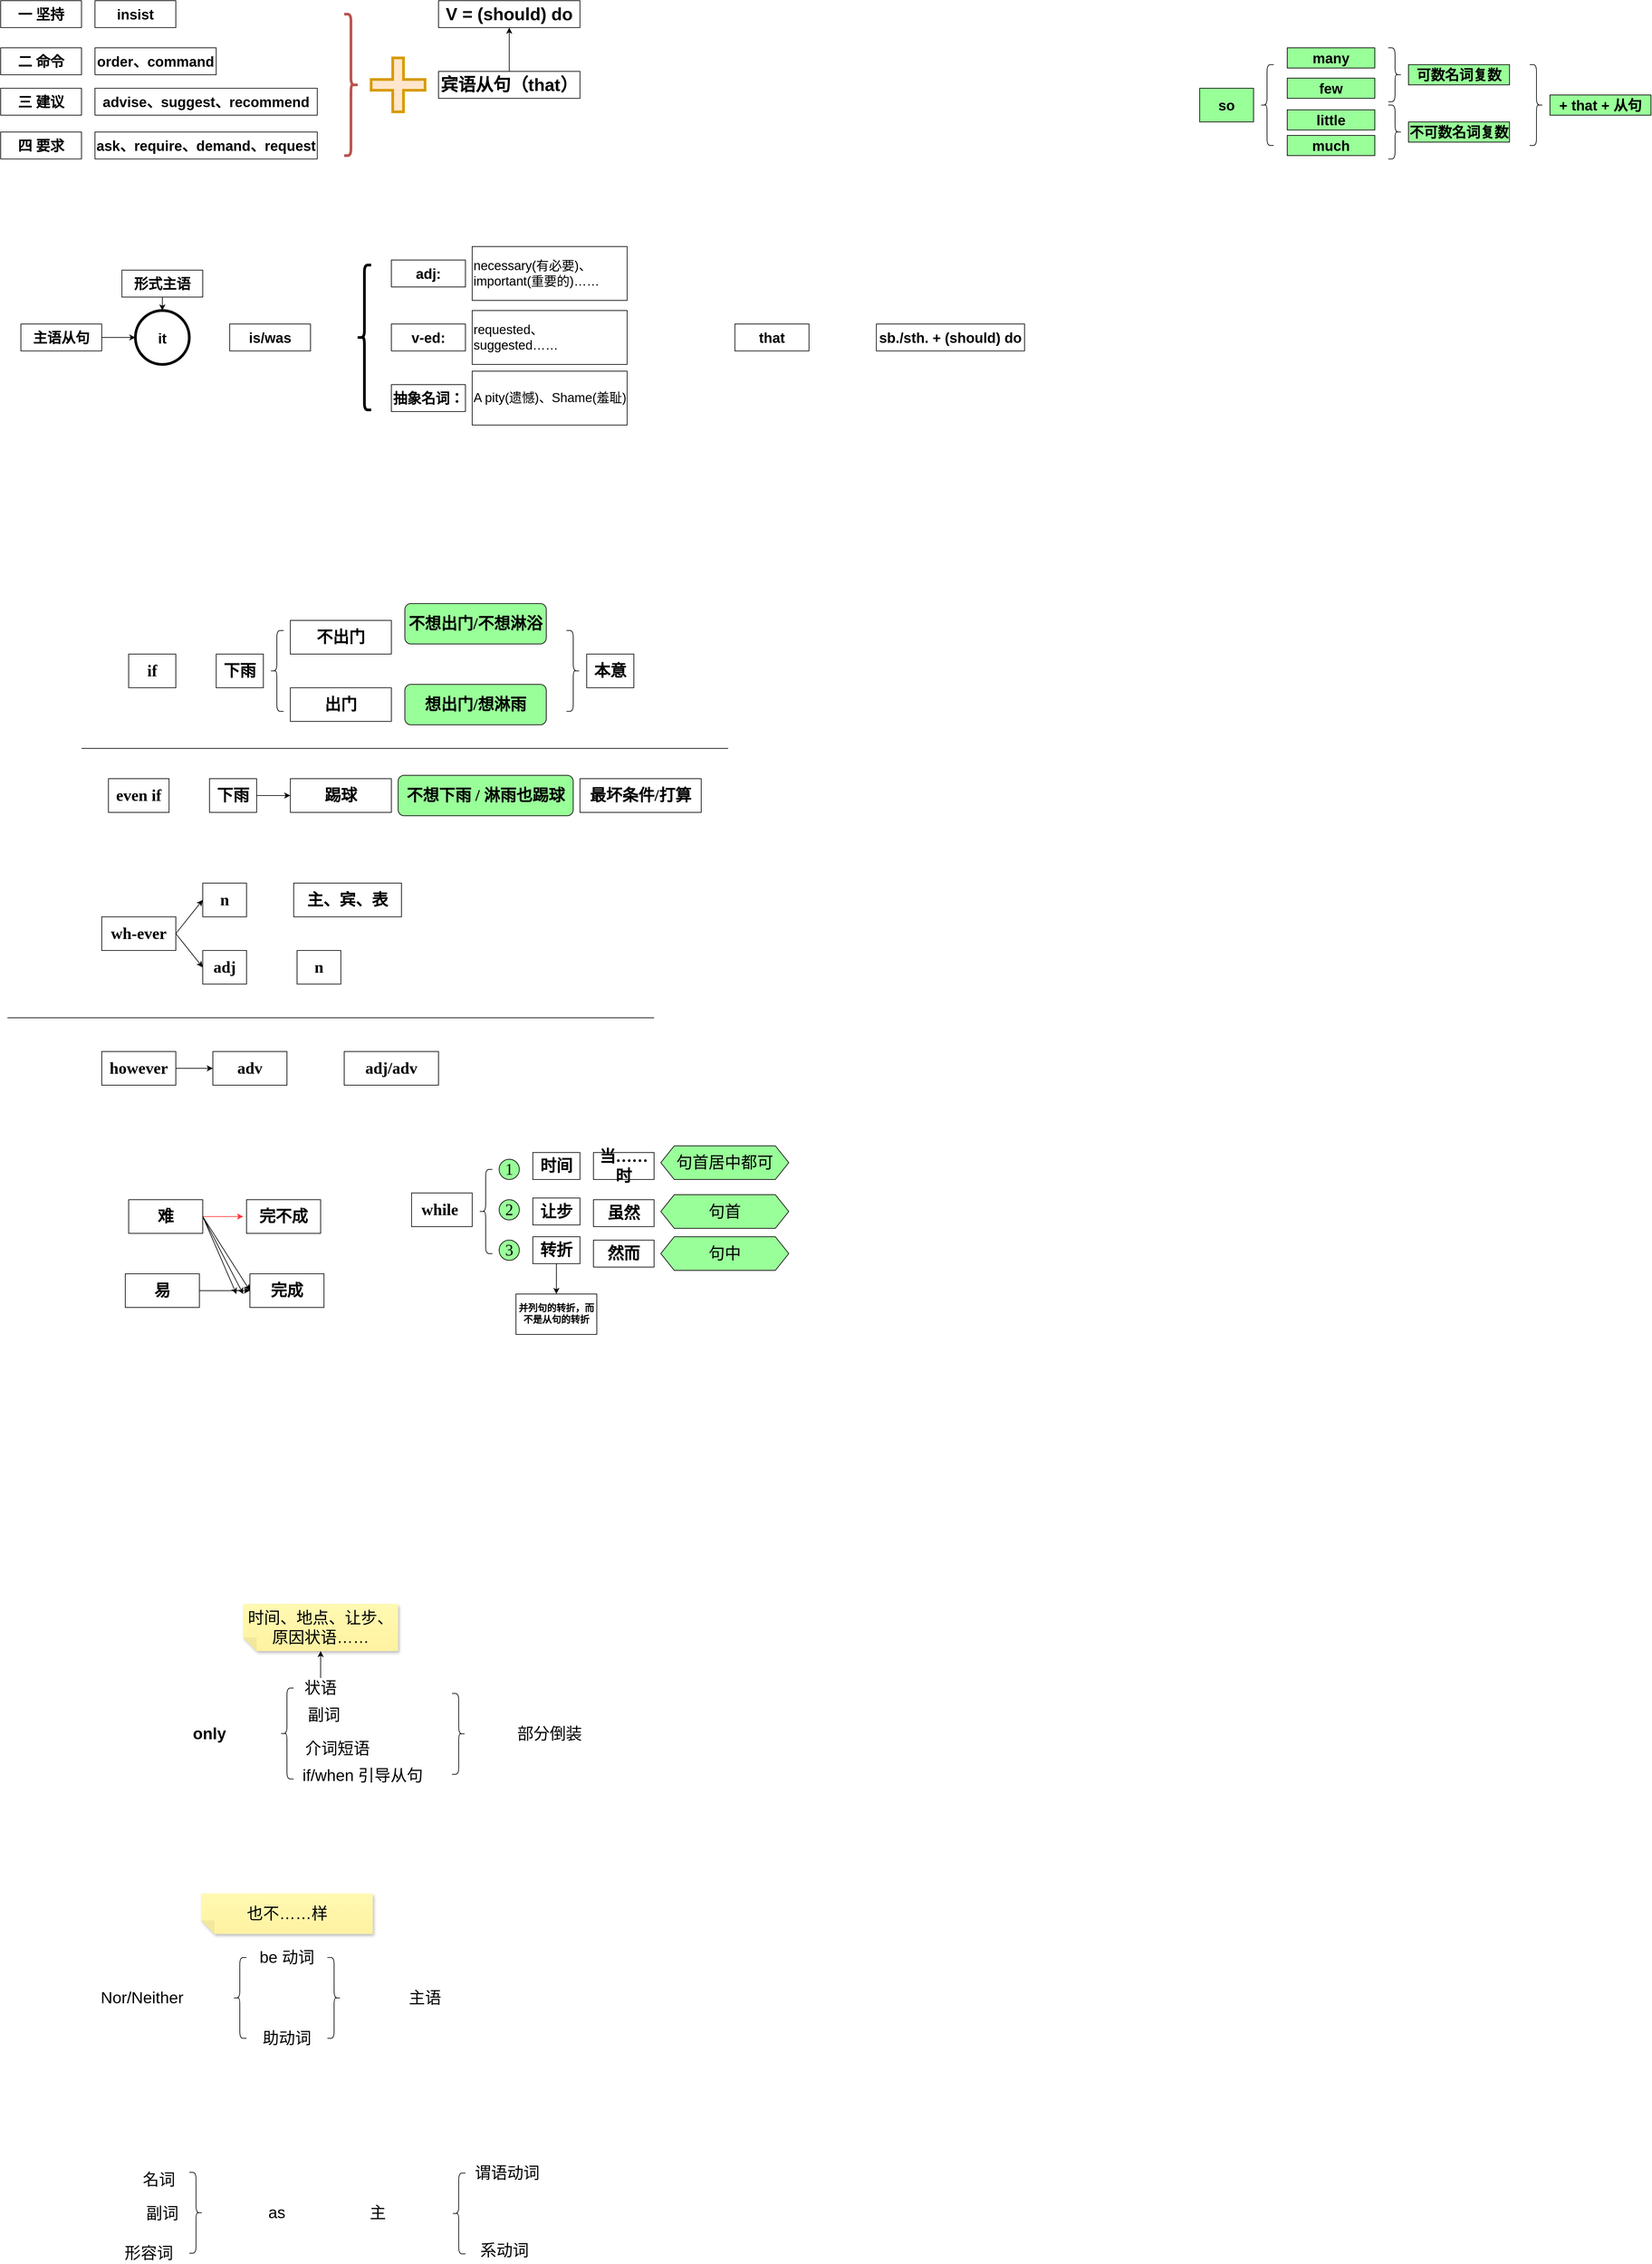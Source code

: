 <mxfile version="20.8.20" type="github">
  <diagram id="H5bZnThyTOFxZsQUVONp" name="第 1 页">
    <mxGraphModel dx="1196" dy="581" grid="1" gridSize="10" guides="1" tooltips="1" connect="1" arrows="1" fold="1" page="1" pageScale="1" pageWidth="1654" pageHeight="2336" math="0" shadow="0">
      <root>
        <mxCell id="0" />
        <mxCell id="1" parent="0" />
        <mxCell id="KYvv3Hid_eQUctE69m2f-2" value="&lt;b&gt;&lt;font style=&quot;font-size: 21px;&quot;&gt;insist&lt;/font&gt;&lt;/b&gt;" style="rounded=0;whiteSpace=wrap;html=1;" parent="1" vertex="1">
          <mxGeometry x="160" y="160" width="120" height="40" as="geometry" />
        </mxCell>
        <mxCell id="KYvv3Hid_eQUctE69m2f-3" value="&lt;span style=&quot;font-size: 21px;&quot;&gt;&lt;b&gt;order、command&lt;/b&gt;&lt;/span&gt;" style="rounded=0;whiteSpace=wrap;html=1;" parent="1" vertex="1">
          <mxGeometry x="160" y="230" width="180" height="40" as="geometry" />
        </mxCell>
        <mxCell id="KYvv3Hid_eQUctE69m2f-4" value="&lt;b&gt;&lt;font style=&quot;font-size: 21px;&quot;&gt;advise、suggest、recommend&lt;/font&gt;&lt;/b&gt;" style="rounded=0;whiteSpace=wrap;html=1;" parent="1" vertex="1">
          <mxGeometry x="160" y="290" width="330" height="40" as="geometry" />
        </mxCell>
        <mxCell id="KYvv3Hid_eQUctE69m2f-10" value="" style="shape=curlyBracket;whiteSpace=wrap;html=1;rounded=1;flipH=1;fontSize=21;fillColor=#f8cecc;strokeColor=#b85450;strokeWidth=4;" parent="1" vertex="1">
          <mxGeometry x="530" y="180" width="20" height="210" as="geometry" />
        </mxCell>
        <mxCell id="KYvv3Hid_eQUctE69m2f-27" style="edgeStyle=orthogonalEdgeStyle;rounded=0;orthogonalLoop=1;jettySize=auto;html=1;exitX=0.5;exitY=0;exitDx=0;exitDy=0;entryX=0.5;entryY=1;entryDx=0;entryDy=0;fontSize=26;" parent="1" source="KYvv3Hid_eQUctE69m2f-13" target="KYvv3Hid_eQUctE69m2f-26" edge="1">
          <mxGeometry relative="1" as="geometry" />
        </mxCell>
        <mxCell id="KYvv3Hid_eQUctE69m2f-13" value="&lt;b style=&quot;&quot;&gt;&lt;font style=&quot;font-size: 26px;&quot;&gt;宾语从句（that）&lt;/font&gt;&lt;/b&gt;" style="rounded=0;whiteSpace=wrap;html=1;" parent="1" vertex="1">
          <mxGeometry x="670" y="265" width="210" height="40" as="geometry" />
        </mxCell>
        <mxCell id="KYvv3Hid_eQUctE69m2f-20" value="&lt;b&gt;&lt;font style=&quot;font-size: 21px;&quot;&gt;ask、require、demand、request&lt;/font&gt;&lt;/b&gt;" style="rounded=0;whiteSpace=wrap;html=1;" parent="1" vertex="1">
          <mxGeometry x="160" y="355" width="330" height="40" as="geometry" />
        </mxCell>
        <mxCell id="KYvv3Hid_eQUctE69m2f-21" value="&lt;span style=&quot;font-size: 21px;&quot;&gt;&lt;b&gt;一 坚持&lt;/b&gt;&lt;/span&gt;" style="rounded=0;whiteSpace=wrap;html=1;" parent="1" vertex="1">
          <mxGeometry x="20" y="160" width="120" height="40" as="geometry" />
        </mxCell>
        <mxCell id="KYvv3Hid_eQUctE69m2f-22" value="&lt;span style=&quot;font-size: 21px;&quot;&gt;&lt;b&gt;二 命令&lt;/b&gt;&lt;/span&gt;" style="rounded=0;whiteSpace=wrap;html=1;" parent="1" vertex="1">
          <mxGeometry x="20" y="230" width="120" height="40" as="geometry" />
        </mxCell>
        <mxCell id="KYvv3Hid_eQUctE69m2f-23" value="&lt;span style=&quot;font-size: 21px;&quot;&gt;&lt;b&gt;三 建议&lt;/b&gt;&lt;/span&gt;" style="rounded=0;whiteSpace=wrap;html=1;" parent="1" vertex="1">
          <mxGeometry x="20" y="290" width="120" height="40" as="geometry" />
        </mxCell>
        <mxCell id="KYvv3Hid_eQUctE69m2f-24" value="&lt;span style=&quot;font-size: 21px;&quot;&gt;&lt;b&gt;四 要求&lt;/b&gt;&lt;/span&gt;" style="rounded=0;whiteSpace=wrap;html=1;" parent="1" vertex="1">
          <mxGeometry x="20" y="355" width="120" height="40" as="geometry" />
        </mxCell>
        <mxCell id="KYvv3Hid_eQUctE69m2f-25" value="" style="shape=cross;whiteSpace=wrap;html=1;strokeWidth=4;fontSize=21;fillColor=#ffe6cc;strokeColor=#d79b00;" parent="1" vertex="1">
          <mxGeometry x="570" y="245" width="80" height="80" as="geometry" />
        </mxCell>
        <mxCell id="KYvv3Hid_eQUctE69m2f-26" value="&lt;b style=&quot;&quot;&gt;&lt;font style=&quot;font-size: 26px;&quot;&gt;V = (should) do&lt;/font&gt;&lt;/b&gt;" style="rounded=0;whiteSpace=wrap;html=1;" parent="1" vertex="1">
          <mxGeometry x="670" y="160" width="210" height="40" as="geometry" />
        </mxCell>
        <mxCell id="KYvv3Hid_eQUctE69m2f-33" style="edgeStyle=orthogonalEdgeStyle;rounded=0;orthogonalLoop=1;jettySize=auto;html=1;exitX=1;exitY=0.5;exitDx=0;exitDy=0;entryX=0;entryY=0.5;entryDx=0;entryDy=0;fontSize=26;" parent="1" source="KYvv3Hid_eQUctE69m2f-28" target="KYvv3Hid_eQUctE69m2f-30" edge="1">
          <mxGeometry relative="1" as="geometry" />
        </mxCell>
        <mxCell id="KYvv3Hid_eQUctE69m2f-28" value="&lt;span style=&quot;font-size: 21px;&quot;&gt;&lt;b&gt;主语从句&lt;/b&gt;&lt;/span&gt;" style="rounded=0;whiteSpace=wrap;html=1;" parent="1" vertex="1">
          <mxGeometry x="50" y="640" width="120" height="40" as="geometry" />
        </mxCell>
        <mxCell id="KYvv3Hid_eQUctE69m2f-30" value="&lt;span style=&quot;font-size: 21px;&quot;&gt;&lt;b&gt;it&lt;/b&gt;&lt;/span&gt;" style="ellipse;whiteSpace=wrap;html=1;aspect=fixed;strokeWidth=4;fontSize=26;" parent="1" vertex="1">
          <mxGeometry x="220" y="620" width="80" height="80" as="geometry" />
        </mxCell>
        <mxCell id="KYvv3Hid_eQUctE69m2f-32" value="" style="edgeStyle=orthogonalEdgeStyle;rounded=0;orthogonalLoop=1;jettySize=auto;html=1;fontSize=26;" parent="1" source="KYvv3Hid_eQUctE69m2f-31" target="KYvv3Hid_eQUctE69m2f-30" edge="1">
          <mxGeometry relative="1" as="geometry" />
        </mxCell>
        <mxCell id="KYvv3Hid_eQUctE69m2f-31" value="&lt;span style=&quot;font-size: 21px;&quot;&gt;&lt;b&gt;形式主语&lt;/b&gt;&lt;/span&gt;" style="rounded=0;whiteSpace=wrap;html=1;" parent="1" vertex="1">
          <mxGeometry x="200" y="560" width="120" height="40" as="geometry" />
        </mxCell>
        <mxCell id="KYvv3Hid_eQUctE69m2f-34" value="&lt;span style=&quot;font-size: 21px;&quot;&gt;&lt;b&gt;is/was&lt;/b&gt;&lt;/span&gt;" style="rounded=0;whiteSpace=wrap;html=1;" parent="1" vertex="1">
          <mxGeometry x="360" y="640" width="120" height="40" as="geometry" />
        </mxCell>
        <mxCell id="KYvv3Hid_eQUctE69m2f-35" value="" style="shape=image;html=1;verticalAlign=top;verticalLabelPosition=bottom;labelBackgroundColor=#ffffff;imageAspect=0;aspect=fixed;image=https://cdn4.iconfinder.com/data/icons/evil-icons-user-interface/64/plus-128.png;strokeWidth=4;fontSize=26;" parent="1" vertex="1">
          <mxGeometry x="310" y="640" width="40" height="40" as="geometry" />
        </mxCell>
        <mxCell id="KYvv3Hid_eQUctE69m2f-36" value="" style="shape=image;html=1;verticalAlign=top;verticalLabelPosition=bottom;labelBackgroundColor=#ffffff;imageAspect=0;aspect=fixed;image=https://cdn4.iconfinder.com/data/icons/evil-icons-user-interface/64/plus-128.png;strokeWidth=4;fontSize=26;" parent="1" vertex="1">
          <mxGeometry x="490" y="640" width="40" height="40" as="geometry" />
        </mxCell>
        <mxCell id="KYvv3Hid_eQUctE69m2f-37" value="" style="shape=curlyBracket;whiteSpace=wrap;html=1;rounded=1;strokeWidth=4;fontSize=26;" parent="1" vertex="1">
          <mxGeometry x="550" y="552.5" width="20" height="215" as="geometry" />
        </mxCell>
        <mxCell id="KYvv3Hid_eQUctE69m2f-38" value="&lt;span style=&quot;font-size: 21px;&quot;&gt;&lt;b&gt;adj:&lt;/b&gt;&lt;/span&gt;" style="rounded=0;whiteSpace=wrap;html=1;" parent="1" vertex="1">
          <mxGeometry x="600" y="545" width="110" height="40" as="geometry" />
        </mxCell>
        <mxCell id="KYvv3Hid_eQUctE69m2f-39" value="&lt;span style=&quot;font-size: 21px;&quot;&gt;&lt;b&gt;v-ed:&lt;/b&gt;&lt;/span&gt;" style="rounded=0;whiteSpace=wrap;html=1;" parent="1" vertex="1">
          <mxGeometry x="600" y="640" width="110" height="40" as="geometry" />
        </mxCell>
        <mxCell id="KYvv3Hid_eQUctE69m2f-40" value="&lt;span style=&quot;font-size: 21px;&quot;&gt;&lt;b&gt;抽象名词：&lt;/b&gt;&lt;/span&gt;" style="rounded=0;whiteSpace=wrap;html=1;" parent="1" vertex="1">
          <mxGeometry x="600" y="730" width="110" height="40" as="geometry" />
        </mxCell>
        <mxCell id="KYvv3Hid_eQUctE69m2f-41" value="&lt;font style=&quot;font-size: 19px;&quot;&gt;necessary(有必要)、important(重要的)……&lt;/font&gt;&lt;div style=&quot;&quot;&gt;&lt;/div&gt;" style="rounded=0;whiteSpace=wrap;html=1;align=left;" parent="1" vertex="1">
          <mxGeometry x="720" y="525" width="230" height="80" as="geometry" />
        </mxCell>
        <mxCell id="KYvv3Hid_eQUctE69m2f-42" value="&lt;font style=&quot;font-size: 19px;&quot;&gt;requested、suggested……&lt;/font&gt;&lt;div style=&quot;&quot;&gt;&lt;/div&gt;" style="rounded=0;whiteSpace=wrap;html=1;align=left;" parent="1" vertex="1">
          <mxGeometry x="720" y="620" width="230" height="80" as="geometry" />
        </mxCell>
        <mxCell id="KYvv3Hid_eQUctE69m2f-43" value="&lt;font style=&quot;font-size: 19px;&quot;&gt;A pity(遗憾)、Shame(羞耻)&lt;/font&gt;&lt;div style=&quot;&quot;&gt;&lt;/div&gt;" style="rounded=0;whiteSpace=wrap;html=1;align=left;" parent="1" vertex="1">
          <mxGeometry x="720" y="710" width="230" height="80" as="geometry" />
        </mxCell>
        <mxCell id="KYvv3Hid_eQUctE69m2f-44" value="" style="shape=image;html=1;verticalAlign=top;verticalLabelPosition=bottom;labelBackgroundColor=#ffffff;imageAspect=0;aspect=fixed;image=https://cdn4.iconfinder.com/data/icons/evil-icons-user-interface/64/plus-128.png;strokeWidth=4;fontSize=26;" parent="1" vertex="1">
          <mxGeometry x="1000" y="617.5" width="85" height="85" as="geometry" />
        </mxCell>
        <mxCell id="KYvv3Hid_eQUctE69m2f-45" value="&lt;span style=&quot;font-size: 21px;&quot;&gt;&lt;b&gt;that&lt;/b&gt;&lt;/span&gt;" style="rounded=0;whiteSpace=wrap;html=1;" parent="1" vertex="1">
          <mxGeometry x="1110" y="640" width="110" height="40" as="geometry" />
        </mxCell>
        <mxCell id="KYvv3Hid_eQUctE69m2f-46" value="" style="shape=image;html=1;verticalAlign=top;verticalLabelPosition=bottom;labelBackgroundColor=#ffffff;imageAspect=0;aspect=fixed;image=https://cdn4.iconfinder.com/data/icons/evil-icons-user-interface/64/plus-128.png;strokeWidth=4;fontSize=26;" parent="1" vertex="1">
          <mxGeometry x="1250" y="640" width="40" height="40" as="geometry" />
        </mxCell>
        <mxCell id="KYvv3Hid_eQUctE69m2f-47" value="&lt;span style=&quot;font-size: 21px;&quot;&gt;&lt;b&gt;sb./sth. + (should) do&lt;/b&gt;&lt;/span&gt;" style="rounded=0;whiteSpace=wrap;html=1;" parent="1" vertex="1">
          <mxGeometry x="1320" y="640" width="220" height="40" as="geometry" />
        </mxCell>
        <mxCell id="7__XzJdbbIcyg_RKuoEv-1" value="&lt;font style=&quot;font-size: 24px;&quot; face=&quot;Comic Sans MS&quot;&gt;&lt;b&gt;if&lt;/b&gt;&lt;/font&gt;" style="rounded=0;whiteSpace=wrap;html=1;" parent="1" vertex="1">
          <mxGeometry x="210" y="1130" width="70" height="50" as="geometry" />
        </mxCell>
        <mxCell id="7__XzJdbbIcyg_RKuoEv-2" value="&lt;font face=&quot;Comic Sans MS&quot;&gt;&lt;span style=&quot;font-size: 24px;&quot;&gt;&lt;b&gt;下雨&lt;/b&gt;&lt;/span&gt;&lt;/font&gt;" style="rounded=0;whiteSpace=wrap;html=1;" parent="1" vertex="1">
          <mxGeometry x="340" y="1130" width="70" height="50" as="geometry" />
        </mxCell>
        <mxCell id="7__XzJdbbIcyg_RKuoEv-3" value="" style="shape=image;html=1;verticalAlign=top;verticalLabelPosition=bottom;labelBackgroundColor=#ffffff;imageAspect=0;aspect=fixed;image=https://cdn4.iconfinder.com/data/icons/evil-icons-user-interface/64/plus-128.png;strokeColor=#000000;fontSize=18;fillColor=#FFFFFF;fontFamily=Comic Sans MS;" parent="1" vertex="1">
          <mxGeometry x="280" y="1130" width="50" height="50" as="geometry" />
        </mxCell>
        <mxCell id="7__XzJdbbIcyg_RKuoEv-4" value="" style="shape=curlyBracket;whiteSpace=wrap;html=1;rounded=1;labelPosition=left;verticalLabelPosition=middle;align=right;verticalAlign=middle;strokeColor=#000000;fontFamily=Comic Sans MS;fontSize=24;" parent="1" vertex="1">
          <mxGeometry x="420" y="1095" width="20" height="120" as="geometry" />
        </mxCell>
        <mxCell id="7__XzJdbbIcyg_RKuoEv-5" value="&lt;font face=&quot;Comic Sans MS&quot;&gt;&lt;span style=&quot;font-size: 24px;&quot;&gt;&lt;b&gt;不出门&lt;/b&gt;&lt;/span&gt;&lt;/font&gt;" style="rounded=0;whiteSpace=wrap;html=1;" parent="1" vertex="1">
          <mxGeometry x="450" y="1080" width="150" height="50" as="geometry" />
        </mxCell>
        <mxCell id="7__XzJdbbIcyg_RKuoEv-6" value="&lt;font face=&quot;Comic Sans MS&quot;&gt;&lt;span style=&quot;font-size: 24px;&quot;&gt;&lt;b&gt;出门&lt;/b&gt;&lt;/span&gt;&lt;/font&gt;" style="rounded=0;whiteSpace=wrap;html=1;" parent="1" vertex="1">
          <mxGeometry x="450" y="1180" width="150" height="50" as="geometry" />
        </mxCell>
        <mxCell id="7__XzJdbbIcyg_RKuoEv-9" value="&lt;b style=&quot;border-color: var(--border-color);&quot;&gt;不想出门/不想淋浴&lt;/b&gt;" style="rounded=1;whiteSpace=wrap;html=1;fontFamily=Comic Sans MS;fontSize=24;fillColor=#99FF99;" parent="1" vertex="1">
          <mxGeometry x="620" y="1055" width="210" height="60" as="geometry" />
        </mxCell>
        <mxCell id="7__XzJdbbIcyg_RKuoEv-10" value="&lt;b style=&quot;border-color: var(--border-color);&quot;&gt;想出门/想淋雨&lt;/b&gt;" style="rounded=1;whiteSpace=wrap;html=1;fontFamily=Comic Sans MS;fontSize=24;fillColor=#99FF99;" parent="1" vertex="1">
          <mxGeometry x="620" y="1175" width="210" height="60" as="geometry" />
        </mxCell>
        <mxCell id="7__XzJdbbIcyg_RKuoEv-11" value="" style="shape=curlyBracket;whiteSpace=wrap;html=1;rounded=1;flipH=1;labelPosition=right;verticalLabelPosition=middle;align=left;verticalAlign=middle;strokeColor=#000000;fontFamily=Comic Sans MS;fontSize=24;fillColor=#99FF99;" parent="1" vertex="1">
          <mxGeometry x="860" y="1095" width="20" height="120" as="geometry" />
        </mxCell>
        <mxCell id="7__XzJdbbIcyg_RKuoEv-12" value="&lt;font face=&quot;Comic Sans MS&quot;&gt;&lt;span style=&quot;font-size: 24px;&quot;&gt;&lt;b&gt;本意&lt;/b&gt;&lt;/span&gt;&lt;/font&gt;" style="rounded=0;whiteSpace=wrap;html=1;" parent="1" vertex="1">
          <mxGeometry x="890" y="1130" width="70" height="50" as="geometry" />
        </mxCell>
        <mxCell id="7__XzJdbbIcyg_RKuoEv-14" value="" style="endArrow=none;html=1;rounded=0;fontFamily=Comic Sans MS;fontSize=24;" parent="1" edge="1">
          <mxGeometry width="50" height="50" relative="1" as="geometry">
            <mxPoint x="140" y="1270" as="sourcePoint" />
            <mxPoint x="1100" y="1270" as="targetPoint" />
          </mxGeometry>
        </mxCell>
        <mxCell id="7__XzJdbbIcyg_RKuoEv-15" value="&lt;font style=&quot;font-size: 24px;&quot; face=&quot;Comic Sans MS&quot;&gt;&lt;b&gt;even if&lt;/b&gt;&lt;/font&gt;" style="rounded=0;whiteSpace=wrap;html=1;" parent="1" vertex="1">
          <mxGeometry x="180" y="1315" width="90" height="50" as="geometry" />
        </mxCell>
        <mxCell id="7__XzJdbbIcyg_RKuoEv-25" style="edgeStyle=orthogonalEdgeStyle;rounded=0;orthogonalLoop=1;jettySize=auto;html=1;exitX=1;exitY=0.5;exitDx=0;exitDy=0;entryX=0;entryY=0.5;entryDx=0;entryDy=0;fontFamily=Comic Sans MS;fontSize=24;" parent="1" source="7__XzJdbbIcyg_RKuoEv-16" target="7__XzJdbbIcyg_RKuoEv-19" edge="1">
          <mxGeometry relative="1" as="geometry" />
        </mxCell>
        <mxCell id="7__XzJdbbIcyg_RKuoEv-16" value="&lt;font face=&quot;Comic Sans MS&quot;&gt;&lt;span style=&quot;font-size: 24px;&quot;&gt;&lt;b&gt;下雨&lt;/b&gt;&lt;/span&gt;&lt;/font&gt;" style="rounded=0;whiteSpace=wrap;html=1;" parent="1" vertex="1">
          <mxGeometry x="330" y="1315" width="70" height="50" as="geometry" />
        </mxCell>
        <mxCell id="7__XzJdbbIcyg_RKuoEv-17" value="" style="shape=image;html=1;verticalAlign=top;verticalLabelPosition=bottom;labelBackgroundColor=#ffffff;imageAspect=0;aspect=fixed;image=https://cdn4.iconfinder.com/data/icons/evil-icons-user-interface/64/plus-128.png;strokeColor=#000000;fontSize=18;fillColor=#FFFFFF;fontFamily=Comic Sans MS;" parent="1" vertex="1">
          <mxGeometry x="270" y="1315" width="50" height="50" as="geometry" />
        </mxCell>
        <mxCell id="7__XzJdbbIcyg_RKuoEv-19" value="&lt;font face=&quot;Comic Sans MS&quot;&gt;&lt;span style=&quot;font-size: 24px;&quot;&gt;&lt;b&gt;踢球&lt;/b&gt;&lt;/span&gt;&lt;/font&gt;" style="rounded=0;whiteSpace=wrap;html=1;" parent="1" vertex="1">
          <mxGeometry x="450" y="1315" width="150" height="50" as="geometry" />
        </mxCell>
        <mxCell id="7__XzJdbbIcyg_RKuoEv-21" value="&lt;b style=&quot;border-color: var(--border-color);&quot;&gt;不想下雨 / 淋雨也踢球&lt;/b&gt;" style="rounded=1;whiteSpace=wrap;html=1;fontFamily=Comic Sans MS;fontSize=24;fillColor=#99FF99;" parent="1" vertex="1">
          <mxGeometry x="610" y="1310" width="260" height="60" as="geometry" />
        </mxCell>
        <mxCell id="7__XzJdbbIcyg_RKuoEv-24" value="&lt;font face=&quot;Comic Sans MS&quot;&gt;&lt;span style=&quot;font-size: 24px;&quot;&gt;&lt;b&gt;最坏条件/打算&lt;/b&gt;&lt;/span&gt;&lt;/font&gt;" style="rounded=0;whiteSpace=wrap;html=1;" parent="1" vertex="1">
          <mxGeometry x="880" y="1315" width="180" height="50" as="geometry" />
        </mxCell>
        <mxCell id="7__XzJdbbIcyg_RKuoEv-29" style="rounded=0;orthogonalLoop=1;jettySize=auto;html=1;exitX=1;exitY=0.5;exitDx=0;exitDy=0;entryX=0;entryY=0.5;entryDx=0;entryDy=0;fontFamily=Comic Sans MS;fontSize=24;" parent="1" source="7__XzJdbbIcyg_RKuoEv-26" edge="1">
          <mxGeometry relative="1" as="geometry">
            <mxPoint x="320" y="1495" as="targetPoint" />
          </mxGeometry>
        </mxCell>
        <mxCell id="7__XzJdbbIcyg_RKuoEv-30" style="edgeStyle=none;rounded=0;orthogonalLoop=1;jettySize=auto;html=1;exitX=1;exitY=0.5;exitDx=0;exitDy=0;entryX=0;entryY=0.5;entryDx=0;entryDy=0;fontFamily=Comic Sans MS;fontSize=24;" parent="1" source="7__XzJdbbIcyg_RKuoEv-26" edge="1">
          <mxGeometry relative="1" as="geometry">
            <mxPoint x="320" y="1595" as="targetPoint" />
          </mxGeometry>
        </mxCell>
        <mxCell id="7__XzJdbbIcyg_RKuoEv-26" value="&lt;font style=&quot;font-size: 24px;&quot; face=&quot;Comic Sans MS&quot;&gt;&lt;b&gt;wh-ever&lt;/b&gt;&lt;/font&gt;" style="rounded=0;whiteSpace=wrap;html=1;" parent="1" vertex="1">
          <mxGeometry x="170" y="1520" width="110" height="50" as="geometry" />
        </mxCell>
        <mxCell id="7__XzJdbbIcyg_RKuoEv-31" value="&lt;font style=&quot;font-size: 24px;&quot; face=&quot;Comic Sans MS&quot;&gt;&lt;b&gt;n&lt;/b&gt;&lt;/font&gt;" style="rounded=0;whiteSpace=wrap;html=1;" parent="1" vertex="1">
          <mxGeometry x="320" y="1470" width="65" height="50" as="geometry" />
        </mxCell>
        <mxCell id="7__XzJdbbIcyg_RKuoEv-32" value="&lt;font style=&quot;font-size: 24px;&quot; face=&quot;Comic Sans MS&quot;&gt;&lt;b&gt;adj&lt;/b&gt;&lt;/font&gt;" style="rounded=0;whiteSpace=wrap;html=1;" parent="1" vertex="1">
          <mxGeometry x="320" y="1570" width="65" height="50" as="geometry" />
        </mxCell>
        <mxCell id="7__XzJdbbIcyg_RKuoEv-35" value="" style="shape=image;html=1;verticalAlign=top;verticalLabelPosition=bottom;labelBackgroundColor=#ffffff;imageAspect=0;aspect=fixed;image=https://cdn4.iconfinder.com/data/icons/evil-icons-user-interface/64/plus-128.png;strokeColor=#000000;fontSize=18;fillColor=#FFFFFF;fontFamily=Comic Sans MS;" parent="1" vertex="1">
          <mxGeometry x="390" y="1470" width="50" height="50" as="geometry" />
        </mxCell>
        <mxCell id="7__XzJdbbIcyg_RKuoEv-36" value="" style="shape=image;html=1;verticalAlign=top;verticalLabelPosition=bottom;labelBackgroundColor=#ffffff;imageAspect=0;aspect=fixed;image=https://cdn4.iconfinder.com/data/icons/evil-icons-user-interface/64/plus-128.png;strokeColor=#000000;fontSize=18;fillColor=#FFFFFF;fontFamily=Comic Sans MS;" parent="1" vertex="1">
          <mxGeometry x="390" y="1570" width="50" height="50" as="geometry" />
        </mxCell>
        <mxCell id="7__XzJdbbIcyg_RKuoEv-37" value="&lt;font style=&quot;font-size: 24px;&quot; face=&quot;Comic Sans MS&quot;&gt;&lt;b&gt;主、宾、表&lt;/b&gt;&lt;/font&gt;" style="rounded=0;whiteSpace=wrap;html=1;" parent="1" vertex="1">
          <mxGeometry x="455" y="1470" width="160" height="50" as="geometry" />
        </mxCell>
        <mxCell id="7__XzJdbbIcyg_RKuoEv-38" value="&lt;font style=&quot;font-size: 24px;&quot; face=&quot;Comic Sans MS&quot;&gt;&lt;b&gt;n&lt;/b&gt;&lt;/font&gt;" style="rounded=0;whiteSpace=wrap;html=1;" parent="1" vertex="1">
          <mxGeometry x="460" y="1570" width="65" height="50" as="geometry" />
        </mxCell>
        <mxCell id="7__XzJdbbIcyg_RKuoEv-40" style="edgeStyle=none;rounded=0;orthogonalLoop=1;jettySize=auto;html=1;exitX=1;exitY=0.5;exitDx=0;exitDy=0;entryX=0;entryY=0.5;entryDx=0;entryDy=0;fontFamily=Comic Sans MS;fontSize=24;" parent="1" source="7__XzJdbbIcyg_RKuoEv-41" target="7__XzJdbbIcyg_RKuoEv-45" edge="1">
          <mxGeometry relative="1" as="geometry" />
        </mxCell>
        <mxCell id="7__XzJdbbIcyg_RKuoEv-41" value="&lt;font style=&quot;font-size: 24px;&quot; face=&quot;Comic Sans MS&quot;&gt;&lt;b&gt;however&lt;/b&gt;&lt;/font&gt;" style="rounded=0;whiteSpace=wrap;html=1;" parent="1" vertex="1">
          <mxGeometry x="170" y="1720" width="110" height="50" as="geometry" />
        </mxCell>
        <mxCell id="7__XzJdbbIcyg_RKuoEv-45" value="&lt;font style=&quot;font-size: 24px;&quot; face=&quot;Comic Sans MS&quot;&gt;&lt;b&gt;adv&lt;/b&gt;&lt;/font&gt;" style="rounded=0;whiteSpace=wrap;html=1;" parent="1" vertex="1">
          <mxGeometry x="335" y="1720" width="110" height="50" as="geometry" />
        </mxCell>
        <mxCell id="7__XzJdbbIcyg_RKuoEv-49" value="" style="shape=image;html=1;verticalAlign=top;verticalLabelPosition=bottom;labelBackgroundColor=#ffffff;imageAspect=0;aspect=fixed;image=https://cdn4.iconfinder.com/data/icons/evil-icons-user-interface/64/plus-128.png;strokeColor=#000000;fontSize=18;fillColor=#FFFFFF;fontFamily=Comic Sans MS;" parent="1" vertex="1">
          <mxGeometry x="460" y="1720" width="50" height="50" as="geometry" />
        </mxCell>
        <mxCell id="7__XzJdbbIcyg_RKuoEv-51" value="&lt;font style=&quot;font-size: 24px;&quot; face=&quot;Comic Sans MS&quot;&gt;&lt;b&gt;adj/adv&lt;/b&gt;&lt;/font&gt;" style="rounded=0;whiteSpace=wrap;html=1;" parent="1" vertex="1">
          <mxGeometry x="530" y="1720" width="140" height="50" as="geometry" />
        </mxCell>
        <mxCell id="7__XzJdbbIcyg_RKuoEv-52" value="" style="endArrow=none;html=1;rounded=0;fontFamily=Comic Sans MS;fontSize=24;" parent="1" edge="1">
          <mxGeometry width="50" height="50" relative="1" as="geometry">
            <mxPoint x="30" y="1670" as="sourcePoint" />
            <mxPoint x="990" y="1670" as="targetPoint" />
          </mxGeometry>
        </mxCell>
        <mxCell id="7__XzJdbbIcyg_RKuoEv-57" style="edgeStyle=none;rounded=0;orthogonalLoop=1;jettySize=auto;html=1;fontFamily=Comic Sans MS;fontSize=24;fillColor=#FF3333;strokeColor=#FF3333;" parent="1" source="7__XzJdbbIcyg_RKuoEv-53" edge="1">
          <mxGeometry relative="1" as="geometry">
            <mxPoint x="380" y="1965" as="targetPoint" />
          </mxGeometry>
        </mxCell>
        <mxCell id="7__XzJdbbIcyg_RKuoEv-59" style="edgeStyle=none;rounded=0;orthogonalLoop=1;jettySize=auto;html=1;exitX=1;exitY=0.5;exitDx=0;exitDy=0;entryX=0;entryY=0.5;entryDx=0;entryDy=0;fontFamily=Comic Sans MS;fontSize=24;strokeColor=#000000;" parent="1" source="7__XzJdbbIcyg_RKuoEv-53" target="7__XzJdbbIcyg_RKuoEv-55" edge="1">
          <mxGeometry relative="1" as="geometry" />
        </mxCell>
        <mxCell id="7__XzJdbbIcyg_RKuoEv-61" style="edgeStyle=none;rounded=0;orthogonalLoop=1;jettySize=auto;html=1;exitX=1;exitY=0.5;exitDx=0;exitDy=0;strokeColor=#000000;fontFamily=Comic Sans MS;fontSize=24;fillColor=#FF3333;" parent="1" source="7__XzJdbbIcyg_RKuoEv-53" edge="1">
          <mxGeometry relative="1" as="geometry">
            <mxPoint x="380" y="2080" as="targetPoint" />
          </mxGeometry>
        </mxCell>
        <mxCell id="7__XzJdbbIcyg_RKuoEv-62" style="edgeStyle=none;rounded=0;orthogonalLoop=1;jettySize=auto;html=1;exitX=1;exitY=0.5;exitDx=0;exitDy=0;strokeColor=#000000;fontFamily=Comic Sans MS;fontSize=24;fillColor=#FF3333;" parent="1" source="7__XzJdbbIcyg_RKuoEv-53" edge="1">
          <mxGeometry relative="1" as="geometry">
            <mxPoint x="370" y="2080" as="targetPoint" />
          </mxGeometry>
        </mxCell>
        <mxCell id="7__XzJdbbIcyg_RKuoEv-53" value="&lt;font style=&quot;font-size: 24px;&quot; face=&quot;Comic Sans MS&quot;&gt;&lt;b&gt;难&lt;/b&gt;&lt;/font&gt;" style="rounded=0;whiteSpace=wrap;html=1;" parent="1" vertex="1">
          <mxGeometry x="210" y="1940" width="110" height="50" as="geometry" />
        </mxCell>
        <mxCell id="7__XzJdbbIcyg_RKuoEv-58" style="edgeStyle=none;rounded=0;orthogonalLoop=1;jettySize=auto;html=1;exitX=1;exitY=0.5;exitDx=0;exitDy=0;fontFamily=Comic Sans MS;fontSize=24;" parent="1" source="7__XzJdbbIcyg_RKuoEv-54" target="7__XzJdbbIcyg_RKuoEv-55" edge="1">
          <mxGeometry relative="1" as="geometry" />
        </mxCell>
        <mxCell id="7__XzJdbbIcyg_RKuoEv-54" value="&lt;font face=&quot;Comic Sans MS&quot;&gt;&lt;span style=&quot;font-size: 24px;&quot;&gt;&lt;b&gt;易&lt;/b&gt;&lt;/span&gt;&lt;/font&gt;" style="rounded=0;whiteSpace=wrap;html=1;" parent="1" vertex="1">
          <mxGeometry x="205" y="2050" width="110" height="50" as="geometry" />
        </mxCell>
        <mxCell id="7__XzJdbbIcyg_RKuoEv-55" value="&lt;font face=&quot;Comic Sans MS&quot;&gt;&lt;span style=&quot;font-size: 24px;&quot;&gt;&lt;b&gt;完成&lt;/b&gt;&lt;/span&gt;&lt;/font&gt;" style="rounded=0;whiteSpace=wrap;html=1;" parent="1" vertex="1">
          <mxGeometry x="390" y="2050" width="110" height="50" as="geometry" />
        </mxCell>
        <mxCell id="7__XzJdbbIcyg_RKuoEv-56" value="&lt;font face=&quot;Comic Sans MS&quot;&gt;&lt;span style=&quot;font-size: 24px;&quot;&gt;&lt;b&gt;完不成&lt;/b&gt;&lt;/span&gt;&lt;/font&gt;" style="rounded=0;whiteSpace=wrap;html=1;" parent="1" vertex="1">
          <mxGeometry x="385" y="1940" width="110" height="50" as="geometry" />
        </mxCell>
        <mxCell id="7__XzJdbbIcyg_RKuoEv-63" value="&lt;h1&gt;&lt;font style=&quot;font-size: 24px;&quot; face=&quot;Comic Sans MS&quot;&gt;&lt;b&gt;while&lt;span style=&quot;white-space: pre;&quot;&gt; &lt;/span&gt;&lt;/b&gt;&lt;/font&gt;&lt;/h1&gt;" style="rounded=0;whiteSpace=wrap;html=1;align=center;" parent="1" vertex="1">
          <mxGeometry x="630" y="1930" width="90" height="50" as="geometry" />
        </mxCell>
        <mxCell id="7__XzJdbbIcyg_RKuoEv-64" value="" style="shape=curlyBracket;whiteSpace=wrap;html=1;rounded=1;labelPosition=left;verticalLabelPosition=middle;align=right;verticalAlign=middle;strokeColor=#000000;fontFamily=Comic Sans MS;fontSize=24;fillColor=#99FF99;" parent="1" vertex="1">
          <mxGeometry x="730" y="1895" width="20" height="125" as="geometry" />
        </mxCell>
        <mxCell id="7__XzJdbbIcyg_RKuoEv-65" value="1" style="ellipse;whiteSpace=wrap;html=1;aspect=fixed;fontFamily=Comic Sans MS;fontSize=24;fillColor=#99FF99;" parent="1" vertex="1">
          <mxGeometry x="760" y="1880" width="30" height="30" as="geometry" />
        </mxCell>
        <mxCell id="7__XzJdbbIcyg_RKuoEv-67" value="2" style="ellipse;whiteSpace=wrap;html=1;aspect=fixed;fontFamily=Comic Sans MS;fontSize=24;fillColor=#99FF99;" parent="1" vertex="1">
          <mxGeometry x="760" y="1940" width="30" height="30" as="geometry" />
        </mxCell>
        <mxCell id="7__XzJdbbIcyg_RKuoEv-68" value="3" style="ellipse;whiteSpace=wrap;html=1;aspect=fixed;fontFamily=Comic Sans MS;fontSize=24;fillColor=#99FF99;" parent="1" vertex="1">
          <mxGeometry x="760" y="2000" width="30" height="30" as="geometry" />
        </mxCell>
        <mxCell id="7__XzJdbbIcyg_RKuoEv-70" value="&lt;font face=&quot;Comic Sans MS&quot;&gt;&lt;span style=&quot;font-size: 24px;&quot;&gt;&lt;b&gt;时间&lt;/b&gt;&lt;/span&gt;&lt;/font&gt;" style="rounded=0;whiteSpace=wrap;html=1;" parent="1" vertex="1">
          <mxGeometry x="810" y="1870" width="70" height="40" as="geometry" />
        </mxCell>
        <mxCell id="7__XzJdbbIcyg_RKuoEv-73" value="&lt;font face=&quot;Comic Sans MS&quot;&gt;&lt;span style=&quot;font-size: 24px;&quot;&gt;&lt;b&gt;让步&lt;/b&gt;&lt;/span&gt;&lt;/font&gt;" style="rounded=0;whiteSpace=wrap;html=1;" parent="1" vertex="1">
          <mxGeometry x="810" y="1937.5" width="70" height="40" as="geometry" />
        </mxCell>
        <mxCell id="7__XzJdbbIcyg_RKuoEv-82" value="" style="edgeStyle=none;rounded=0;orthogonalLoop=1;jettySize=auto;html=1;strokeColor=#000000;fontFamily=Comic Sans MS;fontSize=24;fillColor=#FF3333;" parent="1" source="7__XzJdbbIcyg_RKuoEv-74" target="7__XzJdbbIcyg_RKuoEv-81" edge="1">
          <mxGeometry relative="1" as="geometry" />
        </mxCell>
        <mxCell id="7__XzJdbbIcyg_RKuoEv-74" value="&lt;b style=&quot;border-color: var(--border-color); font-family: &amp;quot;Comic Sans MS&amp;quot;; font-size: 24px;&quot;&gt;转折&lt;/b&gt;" style="rounded=0;whiteSpace=wrap;html=1;" parent="1" vertex="1">
          <mxGeometry x="810" y="1995" width="70" height="40" as="geometry" />
        </mxCell>
        <mxCell id="7__XzJdbbIcyg_RKuoEv-75" value="&lt;font face=&quot;Comic Sans MS&quot;&gt;&lt;span style=&quot;font-size: 24px;&quot;&gt;&lt;b&gt;当……时&lt;/b&gt;&lt;/span&gt;&lt;/font&gt;" style="rounded=0;whiteSpace=wrap;html=1;" parent="1" vertex="1">
          <mxGeometry x="900" y="1870" width="90" height="40" as="geometry" />
        </mxCell>
        <mxCell id="7__XzJdbbIcyg_RKuoEv-76" value="&lt;font face=&quot;Comic Sans MS&quot;&gt;&lt;span style=&quot;font-size: 24px;&quot;&gt;&lt;b&gt;虽然&lt;/b&gt;&lt;/span&gt;&lt;/font&gt;" style="rounded=0;whiteSpace=wrap;html=1;" parent="1" vertex="1">
          <mxGeometry x="900" y="1940" width="90" height="40" as="geometry" />
        </mxCell>
        <mxCell id="7__XzJdbbIcyg_RKuoEv-77" value="&lt;font face=&quot;Comic Sans MS&quot;&gt;&lt;span style=&quot;font-size: 24px;&quot;&gt;&lt;b&gt;然而&lt;/b&gt;&lt;/span&gt;&lt;/font&gt;" style="rounded=0;whiteSpace=wrap;html=1;" parent="1" vertex="1">
          <mxGeometry x="900" y="2000" width="90" height="40" as="geometry" />
        </mxCell>
        <mxCell id="7__XzJdbbIcyg_RKuoEv-78" value="句首居中都可" style="shape=hexagon;perimeter=hexagonPerimeter2;whiteSpace=wrap;html=1;fixedSize=1;fontFamily=Comic Sans MS;fontSize=24;fillColor=#99FF99;" parent="1" vertex="1">
          <mxGeometry x="1000" y="1860" width="190" height="50" as="geometry" />
        </mxCell>
        <mxCell id="7__XzJdbbIcyg_RKuoEv-79" value="句首" style="shape=hexagon;perimeter=hexagonPerimeter2;whiteSpace=wrap;html=1;fixedSize=1;fontFamily=Comic Sans MS;fontSize=24;fillColor=#99FF99;" parent="1" vertex="1">
          <mxGeometry x="1000" y="1932.5" width="190" height="50" as="geometry" />
        </mxCell>
        <mxCell id="7__XzJdbbIcyg_RKuoEv-80" value="句中" style="shape=hexagon;perimeter=hexagonPerimeter2;whiteSpace=wrap;html=1;fixedSize=1;fontFamily=Comic Sans MS;fontSize=24;fillColor=#99FF99;" parent="1" vertex="1">
          <mxGeometry x="1000" y="1995" width="190" height="50" as="geometry" />
        </mxCell>
        <mxCell id="7__XzJdbbIcyg_RKuoEv-81" value="&lt;font style=&quot;font-size: 14px;&quot; face=&quot;Comic Sans MS&quot;&gt;&lt;b style=&quot;&quot;&gt;并列句的转折，而不是从句的转折&lt;/b&gt;&lt;/font&gt;" style="whiteSpace=wrap;html=1;rounded=0;" parent="1" vertex="1">
          <mxGeometry x="785" y="2080" width="120" height="60" as="geometry" />
        </mxCell>
        <mxCell id="7__XzJdbbIcyg_RKuoEv-124" value="&lt;font face=&quot;Helvetica&quot;&gt;&lt;span style=&quot;font-size: 21px;&quot;&gt;&lt;b&gt;so&lt;/b&gt;&lt;/span&gt;&lt;/font&gt;" style="rounded=0;whiteSpace=wrap;html=1;fontFamily=Comic Sans MS;fontSize=14;fillColor=#99FF99;" parent="1" vertex="1">
          <mxGeometry x="1800" y="290" width="80" height="50" as="geometry" />
        </mxCell>
        <mxCell id="7__XzJdbbIcyg_RKuoEv-125" value="" style="shape=curlyBracket;whiteSpace=wrap;html=1;rounded=1;labelPosition=left;verticalLabelPosition=middle;align=right;verticalAlign=middle;strokeColor=#000000;fontFamily=Comic Sans MS;fontSize=14;fillColor=#99FF99;" parent="1" vertex="1">
          <mxGeometry x="1890" y="255" width="20" height="120" as="geometry" />
        </mxCell>
        <mxCell id="7__XzJdbbIcyg_RKuoEv-126" value="&lt;font face=&quot;Helvetica&quot;&gt;&lt;span style=&quot;font-size: 21px;&quot;&gt;&lt;b&gt;many&lt;/b&gt;&lt;/span&gt;&lt;/font&gt;" style="rounded=0;whiteSpace=wrap;html=1;fontFamily=Comic Sans MS;fontSize=14;fillColor=#99FF99;" parent="1" vertex="1">
          <mxGeometry x="1930" y="230" width="130" height="30" as="geometry" />
        </mxCell>
        <mxCell id="7__XzJdbbIcyg_RKuoEv-127" value="&lt;font face=&quot;Helvetica&quot;&gt;&lt;span style=&quot;font-size: 21px;&quot;&gt;&lt;b&gt;much&lt;/b&gt;&lt;/span&gt;&lt;/font&gt;" style="rounded=0;whiteSpace=wrap;html=1;fontFamily=Comic Sans MS;fontSize=14;fillColor=#99FF99;" parent="1" vertex="1">
          <mxGeometry x="1930" y="360" width="130" height="30" as="geometry" />
        </mxCell>
        <mxCell id="7__XzJdbbIcyg_RKuoEv-128" value="&lt;font face=&quot;Helvetica&quot;&gt;&lt;span style=&quot;font-size: 21px;&quot;&gt;&lt;b&gt;little&lt;/b&gt;&lt;/span&gt;&lt;/font&gt;" style="rounded=0;whiteSpace=wrap;html=1;fontFamily=Comic Sans MS;fontSize=14;fillColor=#99FF99;" parent="1" vertex="1">
          <mxGeometry x="1930" y="322" width="130" height="30" as="geometry" />
        </mxCell>
        <mxCell id="7__XzJdbbIcyg_RKuoEv-129" value="&lt;font face=&quot;Helvetica&quot;&gt;&lt;span style=&quot;font-size: 21px;&quot;&gt;&lt;b&gt;few&lt;/b&gt;&lt;/span&gt;&lt;/font&gt;" style="rounded=0;whiteSpace=wrap;html=1;fontFamily=Comic Sans MS;fontSize=14;fillColor=#99FF99;" parent="1" vertex="1">
          <mxGeometry x="1930" y="275" width="130" height="30" as="geometry" />
        </mxCell>
        <mxCell id="7__XzJdbbIcyg_RKuoEv-130" value="" style="shape=curlyBracket;whiteSpace=wrap;html=1;rounded=1;flipH=1;labelPosition=right;verticalLabelPosition=middle;align=left;verticalAlign=middle;strokeColor=#000000;fontFamily=Comic Sans MS;fontSize=14;fillColor=#99FF99;" parent="1" vertex="1">
          <mxGeometry x="2080" y="230" width="20" height="80" as="geometry" />
        </mxCell>
        <mxCell id="7__XzJdbbIcyg_RKuoEv-131" value="" style="shape=curlyBracket;whiteSpace=wrap;html=1;rounded=1;flipH=1;labelPosition=right;verticalLabelPosition=middle;align=left;verticalAlign=middle;strokeColor=#000000;fontFamily=Comic Sans MS;fontSize=14;fillColor=#99FF99;" parent="1" vertex="1">
          <mxGeometry x="2080" y="315" width="20" height="80" as="geometry" />
        </mxCell>
        <mxCell id="7__XzJdbbIcyg_RKuoEv-132" value="&lt;font face=&quot;Helvetica&quot;&gt;&lt;span style=&quot;font-size: 21px;&quot;&gt;&lt;b&gt;可数名词复数&lt;/b&gt;&lt;/span&gt;&lt;/font&gt;" style="rounded=0;whiteSpace=wrap;html=1;fontFamily=Comic Sans MS;fontSize=14;fillColor=#99FF99;" parent="1" vertex="1">
          <mxGeometry x="2110" y="255" width="150" height="30" as="geometry" />
        </mxCell>
        <mxCell id="7__XzJdbbIcyg_RKuoEv-133" value="&lt;font face=&quot;Helvetica&quot;&gt;&lt;span style=&quot;font-size: 21px;&quot;&gt;&lt;b&gt;不可数名词复数&lt;/b&gt;&lt;/span&gt;&lt;/font&gt;" style="rounded=0;whiteSpace=wrap;html=1;fontFamily=Comic Sans MS;fontSize=14;fillColor=#99FF99;" parent="1" vertex="1">
          <mxGeometry x="2110" y="340" width="150" height="30" as="geometry" />
        </mxCell>
        <mxCell id="7__XzJdbbIcyg_RKuoEv-134" value="" style="shape=curlyBracket;whiteSpace=wrap;html=1;rounded=1;flipH=1;labelPosition=right;verticalLabelPosition=middle;align=left;verticalAlign=middle;strokeColor=#000000;fontFamily=Comic Sans MS;fontSize=14;fillColor=#99FF99;" parent="1" vertex="1">
          <mxGeometry x="2290" y="255" width="20" height="120" as="geometry" />
        </mxCell>
        <mxCell id="7__XzJdbbIcyg_RKuoEv-135" value="&lt;font face=&quot;Helvetica&quot;&gt;&lt;span style=&quot;font-size: 21px;&quot;&gt;&lt;b&gt;+ that + 从句&lt;/b&gt;&lt;/span&gt;&lt;/font&gt;" style="rounded=0;whiteSpace=wrap;html=1;fontFamily=Comic Sans MS;fontSize=14;fillColor=#99FF99;" parent="1" vertex="1">
          <mxGeometry x="2320" y="300" width="150" height="30" as="geometry" />
        </mxCell>
        <mxCell id="5wCeHcN-kgXK-BmyEoFp-3" value="&lt;font style=&quot;font-size: 24px;&quot;&gt;&lt;b&gt;only&lt;/b&gt;&lt;/font&gt;" style="text;strokeColor=none;align=center;fillColor=none;html=1;verticalAlign=middle;whiteSpace=wrap;rounded=0;" vertex="1" parent="1">
          <mxGeometry x="300" y="2717.5" width="60" height="30" as="geometry" />
        </mxCell>
        <mxCell id="5wCeHcN-kgXK-BmyEoFp-5" value="" style="shape=image;html=1;verticalAlign=top;verticalLabelPosition=bottom;labelBackgroundColor=#ffffff;imageAspect=0;aspect=fixed;image=https://cdn4.iconfinder.com/data/icons/evil-icons-user-interface/64/plus-128.png;strokeColor=#000000;fontSize=18;fillColor=#FFFFFF;" vertex="1" parent="1">
          <mxGeometry x="370" y="2707.5" width="50" height="50" as="geometry" />
        </mxCell>
        <mxCell id="5wCeHcN-kgXK-BmyEoFp-6" value="" style="shape=curlyBracket;whiteSpace=wrap;html=1;rounded=1;labelPosition=left;verticalLabelPosition=middle;align=right;verticalAlign=middle;strokeColor=#000000;fontSize=24;" vertex="1" parent="1">
          <mxGeometry x="435" y="2665" width="20" height="135" as="geometry" />
        </mxCell>
        <mxCell id="5wCeHcN-kgXK-BmyEoFp-17" style="edgeStyle=orthogonalEdgeStyle;rounded=0;orthogonalLoop=1;jettySize=auto;html=1;exitX=0.5;exitY=0;exitDx=0;exitDy=0;entryX=0.5;entryY=0;entryDx=0;entryDy=0;entryPerimeter=0;fontSize=12;" edge="1" parent="1" source="5wCeHcN-kgXK-BmyEoFp-7" target="5wCeHcN-kgXK-BmyEoFp-15">
          <mxGeometry relative="1" as="geometry" />
        </mxCell>
        <mxCell id="5wCeHcN-kgXK-BmyEoFp-7" value="状语" style="text;strokeColor=none;align=center;fillColor=none;html=1;verticalAlign=middle;whiteSpace=wrap;rounded=0;fontSize=24;" vertex="1" parent="1">
          <mxGeometry x="465" y="2650" width="60" height="30" as="geometry" />
        </mxCell>
        <mxCell id="5wCeHcN-kgXK-BmyEoFp-8" value="副词" style="text;strokeColor=none;align=center;fillColor=none;html=1;verticalAlign=middle;whiteSpace=wrap;rounded=0;fontSize=24;" vertex="1" parent="1">
          <mxGeometry x="470" y="2690" width="60" height="30" as="geometry" />
        </mxCell>
        <mxCell id="5wCeHcN-kgXK-BmyEoFp-9" value="介词短语" style="text;strokeColor=none;align=center;fillColor=none;html=1;verticalAlign=middle;whiteSpace=wrap;rounded=0;fontSize=24;" vertex="1" parent="1">
          <mxGeometry x="465" y="2740" width="110" height="30" as="geometry" />
        </mxCell>
        <mxCell id="5wCeHcN-kgXK-BmyEoFp-10" value="if/when 引导从句" style="text;strokeColor=none;align=center;fillColor=none;html=1;verticalAlign=middle;whiteSpace=wrap;rounded=0;fontSize=24;" vertex="1" parent="1">
          <mxGeometry x="465" y="2780" width="185" height="30" as="geometry" />
        </mxCell>
        <mxCell id="5wCeHcN-kgXK-BmyEoFp-11" value="" style="shape=curlyBracket;whiteSpace=wrap;html=1;rounded=1;flipH=1;labelPosition=right;verticalLabelPosition=middle;align=left;verticalAlign=middle;strokeColor=#000000;fontSize=24;" vertex="1" parent="1">
          <mxGeometry x="690" y="2673" width="20" height="120" as="geometry" />
        </mxCell>
        <mxCell id="5wCeHcN-kgXK-BmyEoFp-12" value="部分倒装" style="text;strokeColor=none;align=center;fillColor=none;html=1;verticalAlign=middle;whiteSpace=wrap;rounded=0;fontSize=24;" vertex="1" parent="1">
          <mxGeometry x="780" y="2717.5" width="110" height="30" as="geometry" />
        </mxCell>
        <mxCell id="5wCeHcN-kgXK-BmyEoFp-13" value="" style="shape=image;html=1;verticalAlign=top;verticalLabelPosition=bottom;labelBackgroundColor=#ffffff;imageAspect=0;aspect=fixed;image=https://cdn4.iconfinder.com/data/icons/evil-icons-user-interface/64/plus-128.png;strokeColor=#000000;fontSize=18;fillColor=#FFFFFF;" vertex="1" parent="1">
          <mxGeometry x="720" y="2708" width="50" height="50" as="geometry" />
        </mxCell>
        <mxCell id="5wCeHcN-kgXK-BmyEoFp-15" value="时间、地点、让步、原因状语……" style="shape=note;whiteSpace=wrap;html=1;backgroundOutline=1;fontColor=#000000;darkOpacity=0.05;fillColor=#FFF9B2;strokeColor=none;fillStyle=solid;direction=west;gradientDirection=north;gradientColor=#FFF2A1;shadow=1;size=20;pointerEvents=1;fontSize=24;" vertex="1" parent="1">
          <mxGeometry x="380" y="2540" width="230" height="70" as="geometry" />
        </mxCell>
        <mxCell id="5wCeHcN-kgXK-BmyEoFp-18" value="&lt;font style=&quot;font-size: 24px;&quot;&gt;Nor/Neither&lt;/font&gt;" style="text;strokeColor=none;align=center;fillColor=none;html=1;verticalAlign=middle;whiteSpace=wrap;rounded=0;fontSize=12;" vertex="1" parent="1">
          <mxGeometry x="200" y="3110" width="60" height="30" as="geometry" />
        </mxCell>
        <mxCell id="5wCeHcN-kgXK-BmyEoFp-19" value="" style="shape=image;html=1;verticalAlign=top;verticalLabelPosition=bottom;labelBackgroundColor=#ffffff;imageAspect=0;aspect=fixed;image=https://cdn4.iconfinder.com/data/icons/evil-icons-user-interface/64/plus-128.png;strokeColor=#000000;fontSize=18;fillColor=#FFFFFF;" vertex="1" parent="1">
          <mxGeometry x="300" y="3100" width="50" height="50" as="geometry" />
        </mxCell>
        <mxCell id="5wCeHcN-kgXK-BmyEoFp-20" value="" style="shape=curlyBracket;whiteSpace=wrap;html=1;rounded=1;labelPosition=left;verticalLabelPosition=middle;align=right;verticalAlign=middle;strokeColor=#000000;fontSize=24;" vertex="1" parent="1">
          <mxGeometry x="365" y="3065" width="20" height="120" as="geometry" />
        </mxCell>
        <mxCell id="5wCeHcN-kgXK-BmyEoFp-21" value="be 动词" style="text;strokeColor=none;align=center;fillColor=none;html=1;verticalAlign=middle;whiteSpace=wrap;rounded=0;fontSize=24;" vertex="1" parent="1">
          <mxGeometry x="400" y="3050" width="90" height="30" as="geometry" />
        </mxCell>
        <mxCell id="5wCeHcN-kgXK-BmyEoFp-22" value="助动词" style="text;strokeColor=none;align=center;fillColor=none;html=1;verticalAlign=middle;whiteSpace=wrap;rounded=0;fontSize=24;" vertex="1" parent="1">
          <mxGeometry x="400" y="3170" width="90" height="30" as="geometry" />
        </mxCell>
        <mxCell id="5wCeHcN-kgXK-BmyEoFp-23" value="" style="shape=curlyBracket;whiteSpace=wrap;html=1;rounded=1;flipH=1;labelPosition=right;verticalLabelPosition=middle;align=left;verticalAlign=middle;strokeColor=#000000;fontSize=24;" vertex="1" parent="1">
          <mxGeometry x="505" y="3065" width="20" height="120" as="geometry" />
        </mxCell>
        <mxCell id="5wCeHcN-kgXK-BmyEoFp-24" value="" style="shape=image;html=1;verticalAlign=top;verticalLabelPosition=bottom;labelBackgroundColor=#ffffff;imageAspect=0;aspect=fixed;image=https://cdn4.iconfinder.com/data/icons/evil-icons-user-interface/64/plus-128.png;strokeColor=#000000;fontSize=18;fillColor=#FFFFFF;" vertex="1" parent="1">
          <mxGeometry x="560" y="3100" width="50" height="50" as="geometry" />
        </mxCell>
        <mxCell id="5wCeHcN-kgXK-BmyEoFp-25" value="主语" style="text;strokeColor=none;align=center;fillColor=none;html=1;verticalAlign=middle;whiteSpace=wrap;rounded=0;fontSize=24;" vertex="1" parent="1">
          <mxGeometry x="620" y="3110" width="60" height="30" as="geometry" />
        </mxCell>
        <mxCell id="5wCeHcN-kgXK-BmyEoFp-26" value="也不……样" style="shape=note;whiteSpace=wrap;html=1;backgroundOutline=1;fontColor=#000000;darkOpacity=0.05;fillColor=#FFF9B2;strokeColor=none;fillStyle=solid;direction=west;gradientDirection=north;gradientColor=#FFF2A1;shadow=1;size=20;pointerEvents=1;fontSize=24;" vertex="1" parent="1">
          <mxGeometry x="317.5" y="2970" width="255" height="60" as="geometry" />
        </mxCell>
        <mxCell id="5wCeHcN-kgXK-BmyEoFp-27" value="名词" style="text;strokeColor=none;align=center;fillColor=none;html=1;verticalAlign=middle;whiteSpace=wrap;rounded=0;fontSize=24;" vertex="1" parent="1">
          <mxGeometry x="225" y="3380" width="60" height="30" as="geometry" />
        </mxCell>
        <mxCell id="5wCeHcN-kgXK-BmyEoFp-28" value="形容词" style="text;strokeColor=none;align=center;fillColor=none;html=1;verticalAlign=middle;whiteSpace=wrap;rounded=0;fontSize=24;" vertex="1" parent="1">
          <mxGeometry x="195" y="3489" width="90" height="30" as="geometry" />
        </mxCell>
        <mxCell id="5wCeHcN-kgXK-BmyEoFp-29" value="副词" style="text;strokeColor=none;align=center;fillColor=none;html=1;verticalAlign=middle;whiteSpace=wrap;rounded=0;fontSize=24;" vertex="1" parent="1">
          <mxGeometry x="215" y="3430" width="90" height="30" as="geometry" />
        </mxCell>
        <mxCell id="5wCeHcN-kgXK-BmyEoFp-30" value="" style="shape=curlyBracket;whiteSpace=wrap;html=1;rounded=1;flipH=1;labelPosition=right;verticalLabelPosition=middle;align=left;verticalAlign=middle;strokeColor=#000000;fontSize=24;" vertex="1" parent="1">
          <mxGeometry x="300" y="3384" width="20" height="120" as="geometry" />
        </mxCell>
        <mxCell id="5wCeHcN-kgXK-BmyEoFp-31" value="" style="shape=image;html=1;verticalAlign=top;verticalLabelPosition=bottom;labelBackgroundColor=#ffffff;imageAspect=0;aspect=fixed;image=https://cdn4.iconfinder.com/data/icons/evil-icons-user-interface/64/plus-128.png;strokeColor=#000000;fontSize=18;fillColor=#FFFFFF;" vertex="1" parent="1">
          <mxGeometry x="340" y="3419" width="50" height="50" as="geometry" />
        </mxCell>
        <mxCell id="5wCeHcN-kgXK-BmyEoFp-32" value="as" style="text;strokeColor=none;align=center;fillColor=none;html=1;verticalAlign=middle;whiteSpace=wrap;rounded=0;fontSize=24;" vertex="1" parent="1">
          <mxGeometry x="400" y="3429" width="60" height="30" as="geometry" />
        </mxCell>
        <mxCell id="5wCeHcN-kgXK-BmyEoFp-33" value="" style="shape=image;html=1;verticalAlign=top;verticalLabelPosition=bottom;labelBackgroundColor=#ffffff;imageAspect=0;aspect=fixed;image=https://cdn4.iconfinder.com/data/icons/evil-icons-user-interface/64/plus-128.png;strokeColor=#000000;fontSize=18;fillColor=#FFFFFF;" vertex="1" parent="1">
          <mxGeometry x="470" y="3419" width="50" height="50" as="geometry" />
        </mxCell>
        <mxCell id="5wCeHcN-kgXK-BmyEoFp-34" value="主" style="text;strokeColor=none;align=center;fillColor=none;html=1;verticalAlign=middle;whiteSpace=wrap;rounded=0;fontSize=24;" vertex="1" parent="1">
          <mxGeometry x="550" y="3429" width="60" height="30" as="geometry" />
        </mxCell>
        <mxCell id="5wCeHcN-kgXK-BmyEoFp-35" value="" style="shape=image;html=1;verticalAlign=top;verticalLabelPosition=bottom;labelBackgroundColor=#ffffff;imageAspect=0;aspect=fixed;image=https://cdn4.iconfinder.com/data/icons/evil-icons-user-interface/64/plus-128.png;strokeColor=#000000;fontSize=18;fillColor=#FFFFFF;" vertex="1" parent="1">
          <mxGeometry x="630" y="3419" width="50" height="50" as="geometry" />
        </mxCell>
        <mxCell id="5wCeHcN-kgXK-BmyEoFp-36" value="谓语动词" style="text;strokeColor=none;align=center;fillColor=none;html=1;verticalAlign=middle;whiteSpace=wrap;rounded=0;fontSize=24;" vertex="1" parent="1">
          <mxGeometry x="717" y="3370" width="110" height="30" as="geometry" />
        </mxCell>
        <mxCell id="5wCeHcN-kgXK-BmyEoFp-37" value="" style="shape=curlyBracket;whiteSpace=wrap;html=1;rounded=1;labelPosition=left;verticalLabelPosition=middle;align=right;verticalAlign=middle;strokeColor=#000000;fontSize=24;" vertex="1" parent="1">
          <mxGeometry x="690" y="3385" width="20" height="120" as="geometry" />
        </mxCell>
        <mxCell id="5wCeHcN-kgXK-BmyEoFp-38" value="&lt;span style=&quot;color: rgb(0, 0, 0); font-family: Helvetica; font-size: 24px; font-style: normal; font-variant-ligatures: normal; font-variant-caps: normal; font-weight: 400; letter-spacing: normal; orphans: 2; text-align: center; text-indent: 0px; text-transform: none; widows: 2; word-spacing: 0px; -webkit-text-stroke-width: 0px; background-color: rgb(251, 251, 251); text-decoration-thickness: initial; text-decoration-style: initial; text-decoration-color: initial; float: none; display: inline !important;&quot;&gt;系动词&lt;/span&gt;" style="text;whiteSpace=wrap;html=1;fontSize=24;" vertex="1" parent="1">
          <mxGeometry x="730" y="3479" width="110" height="40" as="geometry" />
        </mxCell>
      </root>
    </mxGraphModel>
  </diagram>
</mxfile>
